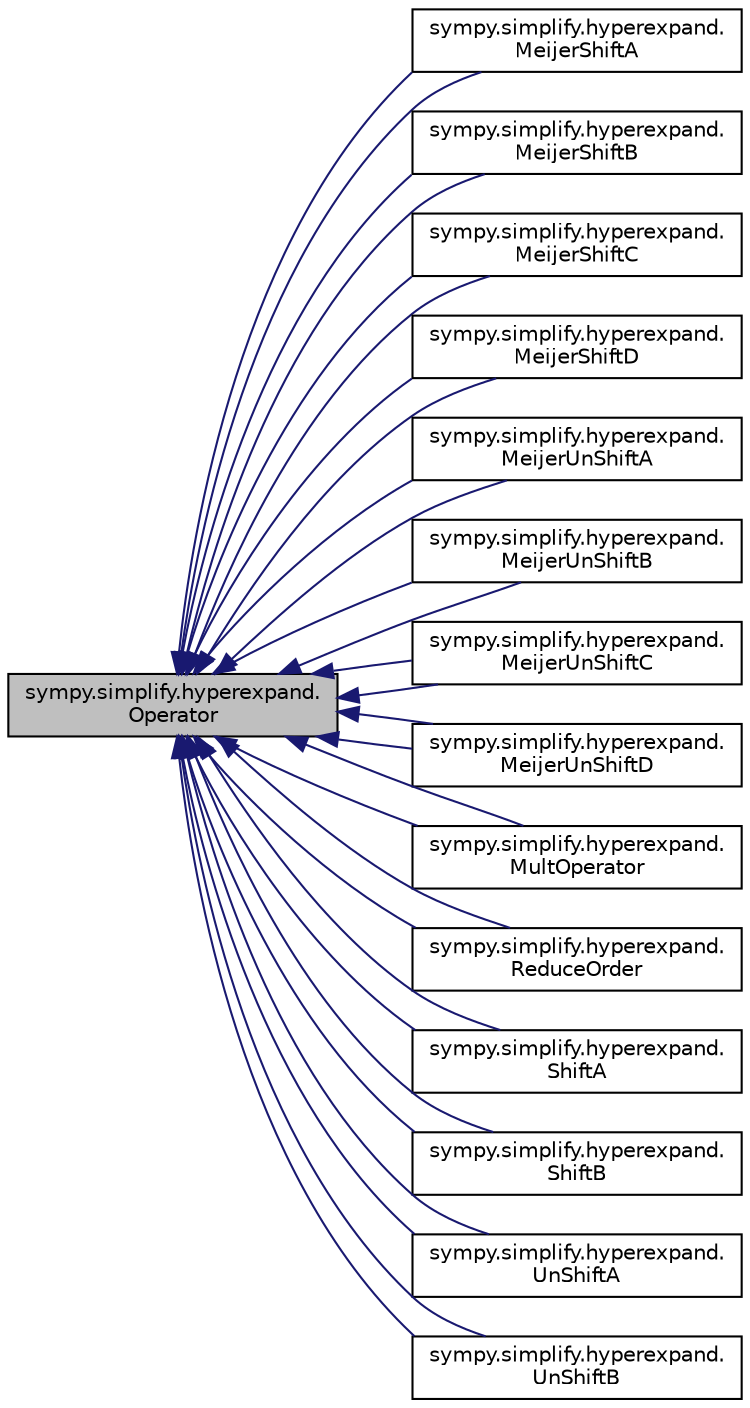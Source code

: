 digraph "sympy.simplify.hyperexpand.Operator"
{
 // LATEX_PDF_SIZE
  edge [fontname="Helvetica",fontsize="10",labelfontname="Helvetica",labelfontsize="10"];
  node [fontname="Helvetica",fontsize="10",shape=record];
  rankdir="LR";
  Node1 [label="sympy.simplify.hyperexpand.\lOperator",height=0.2,width=0.4,color="black", fillcolor="grey75", style="filled", fontcolor="black",tooltip=" "];
  Node1 -> Node2 [dir="back",color="midnightblue",fontsize="10",style="solid",fontname="Helvetica"];
  Node2 [label="sympy.simplify.hyperexpand.\lMeijerShiftA",height=0.2,width=0.4,color="black", fillcolor="white", style="filled",URL="$classsympy_1_1simplify_1_1hyperexpand_1_1MeijerShiftA.html",tooltip=" "];
  Node1 -> Node2 [dir="back",color="midnightblue",fontsize="10",style="solid",fontname="Helvetica"];
  Node1 -> Node3 [dir="back",color="midnightblue",fontsize="10",style="solid",fontname="Helvetica"];
  Node3 [label="sympy.simplify.hyperexpand.\lMeijerShiftB",height=0.2,width=0.4,color="black", fillcolor="white", style="filled",URL="$classsympy_1_1simplify_1_1hyperexpand_1_1MeijerShiftB.html",tooltip=" "];
  Node1 -> Node3 [dir="back",color="midnightblue",fontsize="10",style="solid",fontname="Helvetica"];
  Node1 -> Node4 [dir="back",color="midnightblue",fontsize="10",style="solid",fontname="Helvetica"];
  Node4 [label="sympy.simplify.hyperexpand.\lMeijerShiftC",height=0.2,width=0.4,color="black", fillcolor="white", style="filled",URL="$classsympy_1_1simplify_1_1hyperexpand_1_1MeijerShiftC.html",tooltip=" "];
  Node1 -> Node4 [dir="back",color="midnightblue",fontsize="10",style="solid",fontname="Helvetica"];
  Node1 -> Node5 [dir="back",color="midnightblue",fontsize="10",style="solid",fontname="Helvetica"];
  Node5 [label="sympy.simplify.hyperexpand.\lMeijerShiftD",height=0.2,width=0.4,color="black", fillcolor="white", style="filled",URL="$classsympy_1_1simplify_1_1hyperexpand_1_1MeijerShiftD.html",tooltip=" "];
  Node1 -> Node5 [dir="back",color="midnightblue",fontsize="10",style="solid",fontname="Helvetica"];
  Node1 -> Node6 [dir="back",color="midnightblue",fontsize="10",style="solid",fontname="Helvetica"];
  Node6 [label="sympy.simplify.hyperexpand.\lMeijerUnShiftA",height=0.2,width=0.4,color="black", fillcolor="white", style="filled",URL="$classsympy_1_1simplify_1_1hyperexpand_1_1MeijerUnShiftA.html",tooltip=" "];
  Node1 -> Node6 [dir="back",color="midnightblue",fontsize="10",style="solid",fontname="Helvetica"];
  Node1 -> Node7 [dir="back",color="midnightblue",fontsize="10",style="solid",fontname="Helvetica"];
  Node7 [label="sympy.simplify.hyperexpand.\lMeijerUnShiftB",height=0.2,width=0.4,color="black", fillcolor="white", style="filled",URL="$classsympy_1_1simplify_1_1hyperexpand_1_1MeijerUnShiftB.html",tooltip=" "];
  Node1 -> Node7 [dir="back",color="midnightblue",fontsize="10",style="solid",fontname="Helvetica"];
  Node1 -> Node8 [dir="back",color="midnightblue",fontsize="10",style="solid",fontname="Helvetica"];
  Node8 [label="sympy.simplify.hyperexpand.\lMeijerUnShiftC",height=0.2,width=0.4,color="black", fillcolor="white", style="filled",URL="$classsympy_1_1simplify_1_1hyperexpand_1_1MeijerUnShiftC.html",tooltip=" "];
  Node1 -> Node8 [dir="back",color="midnightblue",fontsize="10",style="solid",fontname="Helvetica"];
  Node1 -> Node9 [dir="back",color="midnightblue",fontsize="10",style="solid",fontname="Helvetica"];
  Node9 [label="sympy.simplify.hyperexpand.\lMeijerUnShiftD",height=0.2,width=0.4,color="black", fillcolor="white", style="filled",URL="$classsympy_1_1simplify_1_1hyperexpand_1_1MeijerUnShiftD.html",tooltip=" "];
  Node1 -> Node9 [dir="back",color="midnightblue",fontsize="10",style="solid",fontname="Helvetica"];
  Node1 -> Node10 [dir="back",color="midnightblue",fontsize="10",style="solid",fontname="Helvetica"];
  Node10 [label="sympy.simplify.hyperexpand.\lMultOperator",height=0.2,width=0.4,color="black", fillcolor="white", style="filled",URL="$classsympy_1_1simplify_1_1hyperexpand_1_1MultOperator.html",tooltip=" "];
  Node1 -> Node10 [dir="back",color="midnightblue",fontsize="10",style="solid",fontname="Helvetica"];
  Node1 -> Node11 [dir="back",color="midnightblue",fontsize="10",style="solid",fontname="Helvetica"];
  Node11 [label="sympy.simplify.hyperexpand.\lReduceOrder",height=0.2,width=0.4,color="black", fillcolor="white", style="filled",URL="$classsympy_1_1simplify_1_1hyperexpand_1_1ReduceOrder.html",tooltip=" "];
  Node1 -> Node11 [dir="back",color="midnightblue",fontsize="10",style="solid",fontname="Helvetica"];
  Node1 -> Node12 [dir="back",color="midnightblue",fontsize="10",style="solid",fontname="Helvetica"];
  Node12 [label="sympy.simplify.hyperexpand.\lShiftA",height=0.2,width=0.4,color="black", fillcolor="white", style="filled",URL="$classsympy_1_1simplify_1_1hyperexpand_1_1ShiftA.html",tooltip=" "];
  Node1 -> Node12 [dir="back",color="midnightblue",fontsize="10",style="solid",fontname="Helvetica"];
  Node1 -> Node13 [dir="back",color="midnightblue",fontsize="10",style="solid",fontname="Helvetica"];
  Node13 [label="sympy.simplify.hyperexpand.\lShiftB",height=0.2,width=0.4,color="black", fillcolor="white", style="filled",URL="$classsympy_1_1simplify_1_1hyperexpand_1_1ShiftB.html",tooltip=" "];
  Node1 -> Node13 [dir="back",color="midnightblue",fontsize="10",style="solid",fontname="Helvetica"];
  Node1 -> Node14 [dir="back",color="midnightblue",fontsize="10",style="solid",fontname="Helvetica"];
  Node14 [label="sympy.simplify.hyperexpand.\lUnShiftA",height=0.2,width=0.4,color="black", fillcolor="white", style="filled",URL="$classsympy_1_1simplify_1_1hyperexpand_1_1UnShiftA.html",tooltip=" "];
  Node1 -> Node14 [dir="back",color="midnightblue",fontsize="10",style="solid",fontname="Helvetica"];
  Node1 -> Node15 [dir="back",color="midnightblue",fontsize="10",style="solid",fontname="Helvetica"];
  Node15 [label="sympy.simplify.hyperexpand.\lUnShiftB",height=0.2,width=0.4,color="black", fillcolor="white", style="filled",URL="$classsympy_1_1simplify_1_1hyperexpand_1_1UnShiftB.html",tooltip=" "];
  Node1 -> Node15 [dir="back",color="midnightblue",fontsize="10",style="solid",fontname="Helvetica"];
}
